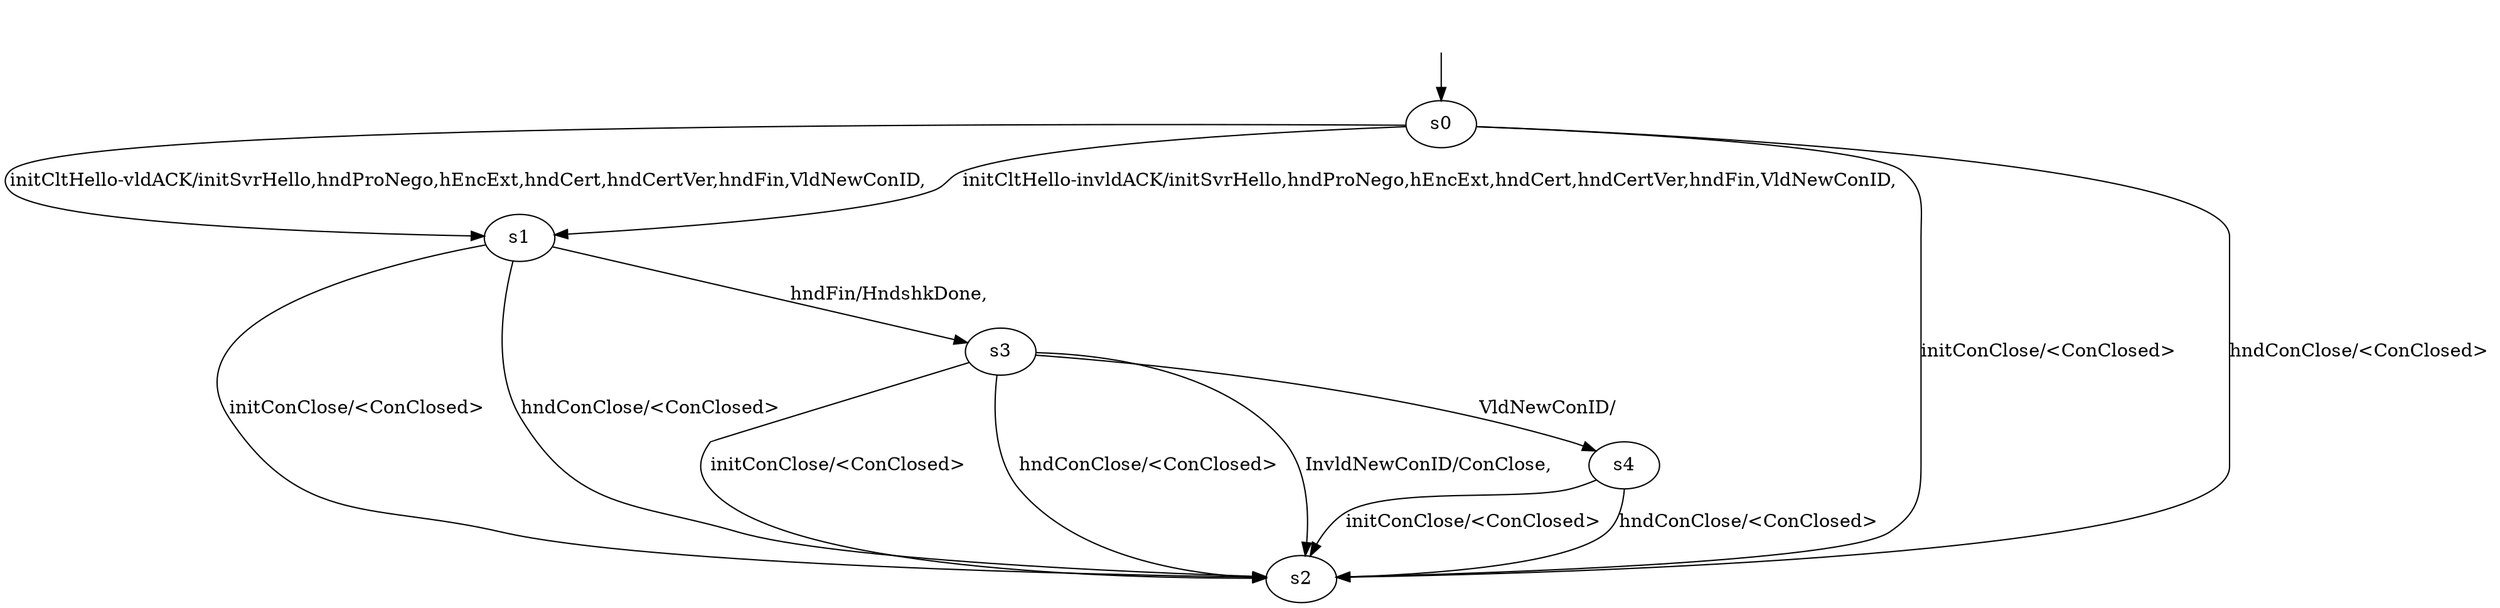 digraph "quiclyModels/quicly-B-s-0/learnedModel" {
s0 [label=s0];
s1 [label=s1];
s2 [label=s2];
s3 [label=s3];
s4 [label=s4];
s0 -> s2  [label="initConClose/<ConClosed> "];
s0 -> s1  [label="initCltHello-vldACK/initSvrHello,hndProNego,hEncExt,hndCert,hndCertVer,hndFin,VldNewConID, "];
s0 -> s1  [label="initCltHello-invldACK/initSvrHello,hndProNego,hEncExt,hndCert,hndCertVer,hndFin,VldNewConID, "];
s0 -> s2  [label="hndConClose/<ConClosed> "];
s1 -> s2  [label="initConClose/<ConClosed> "];
s1 -> s3  [label="hndFin/HndshkDone, "];
s1 -> s2  [label="hndConClose/<ConClosed> "];
s3 -> s2  [label="initConClose/<ConClosed> "];
s3 -> s2  [label="hndConClose/<ConClosed> "];
s3 -> s4  [label="VldNewConID/ "];
s3 -> s2  [label="InvldNewConID/ConClose, "];
s4 -> s2  [label="initConClose/<ConClosed> "];
s4 -> s2  [label="hndConClose/<ConClosed> "];
__start0 [label="", shape=none];
__start0 -> s0  [label=""];
}
